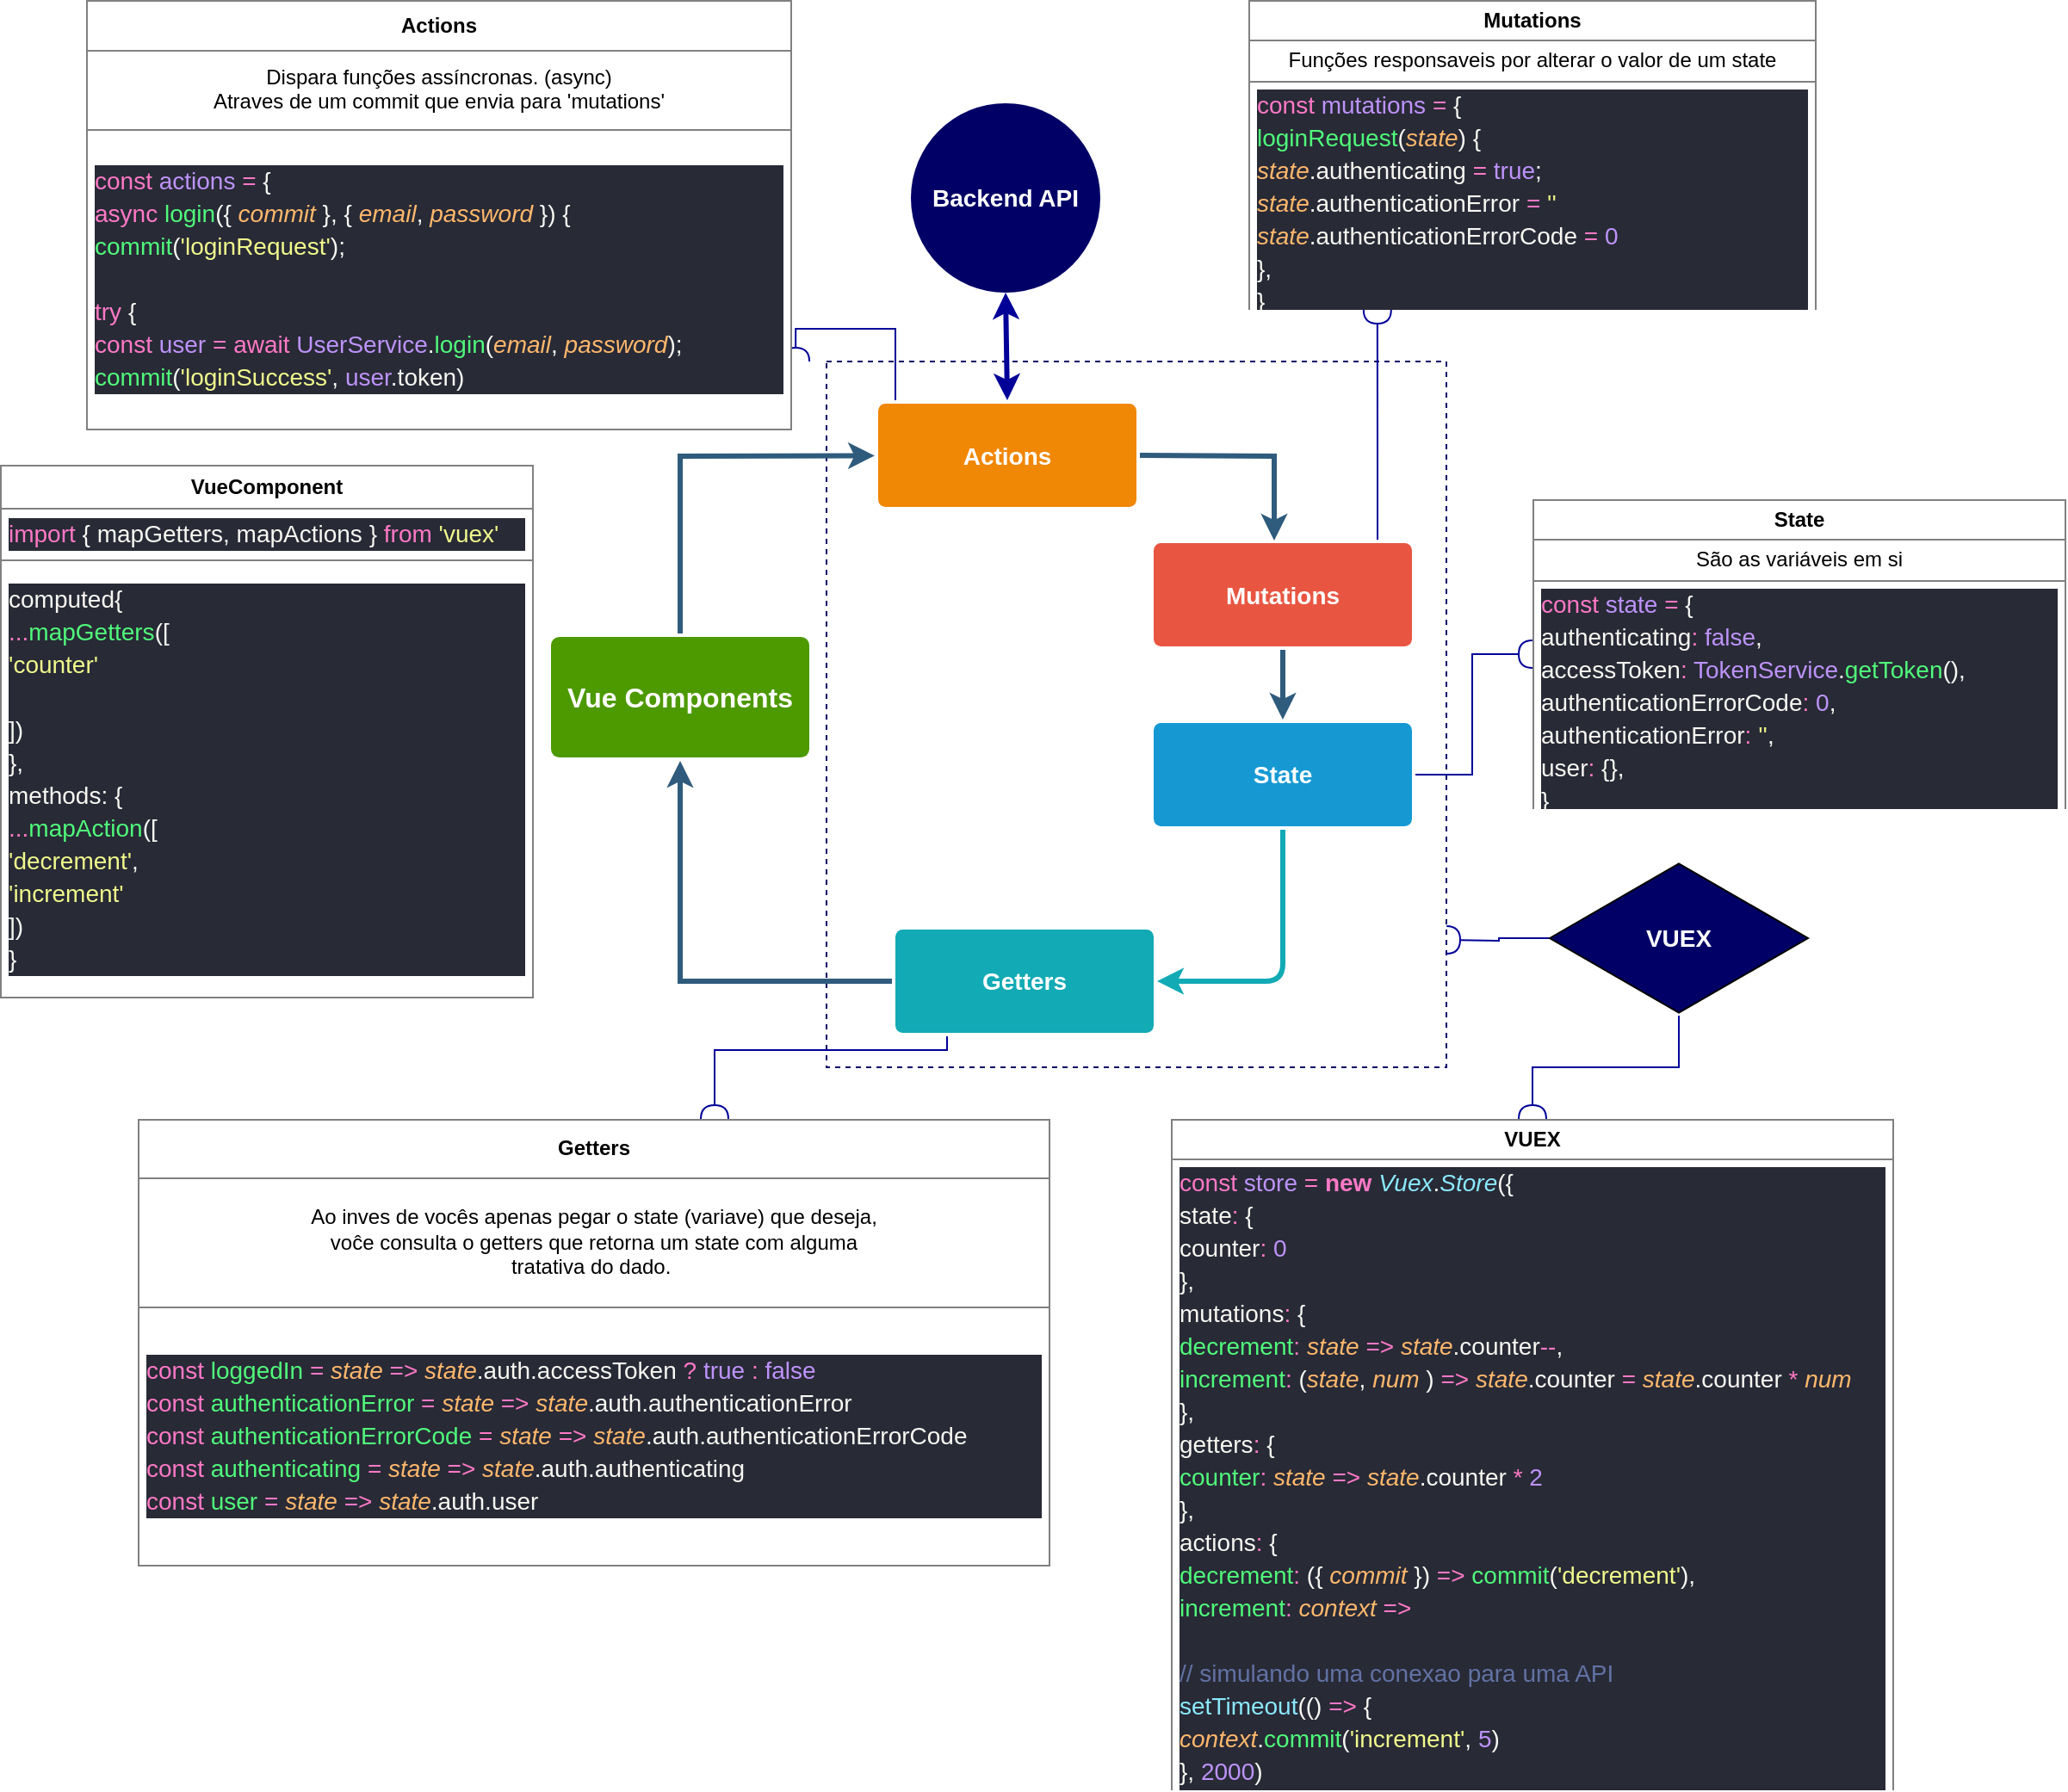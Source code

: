 <mxfile version="13.7.9" type="github">
  <diagram id="6a731a19-8d31-9384-78a2-239565b7b9f0" name="Page-1">
    <mxGraphModel dx="1653" dy="889" grid="1" gridSize="10" guides="1" tooltips="1" connect="1" arrows="1" fold="1" page="1" pageScale="1" pageWidth="2336" pageHeight="1654" background="#ffffff" math="0" shadow="0">
      <root>
        <mxCell id="0" />
        <mxCell id="1" parent="0" />
        <mxCell id="KyqKHredtBdgno-yCVTP-1780" value="" style="rounded=0;whiteSpace=wrap;html=1;dashed=1;fillColor=none;strokeColor=#000066;" vertex="1" parent="1">
          <mxGeometry x="1030" y="510" width="360" height="410" as="geometry" />
        </mxCell>
        <mxCell id="1745" value="" style="edgeStyle=none;rounded=0;jumpStyle=none;html=1;shadow=0;labelBackgroundColor=none;startArrow=none;startFill=0;endArrow=classic;endFill=1;jettySize=auto;orthogonalLoop=1;strokeColor=#2F5B7C;strokeWidth=3;fontFamily=Helvetica;fontSize=16;fontColor=#23445D;spacing=5;exitX=0.5;exitY=0;exitDx=0;exitDy=0;" parent="1" source="1749" target="1764" edge="1">
          <mxGeometry relative="1" as="geometry">
            <mxPoint x="930" y="664" as="sourcePoint" />
            <Array as="points">
              <mxPoint x="945" y="565" />
            </Array>
          </mxGeometry>
        </mxCell>
        <mxCell id="1746" value="" style="edgeStyle=none;rounded=0;jumpStyle=none;html=1;shadow=0;labelBackgroundColor=none;startArrow=none;startFill=0;endArrow=classic;endFill=1;jettySize=auto;orthogonalLoop=1;strokeColor=#2F5B7C;strokeWidth=3;fontFamily=Helvetica;fontSize=16;fontColor=#23445D;spacing=5;exitX=0;exitY=0.5;exitDx=0;exitDy=0;entryX=0.5;entryY=1;entryDx=0;entryDy=0;" parent="1" source="1771" target="1749" edge="1">
          <mxGeometry relative="1" as="geometry">
            <mxPoint x="965" y="740" as="targetPoint" />
            <Array as="points">
              <mxPoint x="945" y="870" />
            </Array>
          </mxGeometry>
        </mxCell>
        <mxCell id="1747" value="" style="edgeStyle=none;rounded=0;jumpStyle=none;html=1;shadow=0;labelBackgroundColor=none;startArrow=none;startFill=0;endArrow=classic;endFill=1;jettySize=auto;orthogonalLoop=1;strokeColor=#2F5B7C;strokeWidth=3;fontFamily=Helvetica;fontSize=16;fontColor=#23445D;spacing=5;exitX=0.5;exitY=1;exitDx=0;exitDy=0;" parent="1" source="1753" target="1760" edge="1">
          <mxGeometry relative="1" as="geometry" />
        </mxCell>
        <mxCell id="1748" value="" style="edgeStyle=none;rounded=0;jumpStyle=none;html=1;shadow=0;labelBackgroundColor=none;startArrow=none;startFill=0;endArrow=classic;endFill=1;jettySize=auto;orthogonalLoop=1;strokeColor=#2F5B7C;strokeWidth=3;fontFamily=Helvetica;fontSize=16;fontColor=#23445D;spacing=5;exitX=1;exitY=0.5;exitDx=0;exitDy=0;" parent="1" source="1764" edge="1">
          <mxGeometry relative="1" as="geometry">
            <mxPoint x="1290" y="614" as="targetPoint" />
            <Array as="points">
              <mxPoint x="1290" y="565" />
            </Array>
          </mxGeometry>
        </mxCell>
        <mxCell id="1749" value="Vue Components" style="rounded=1;whiteSpace=wrap;html=1;shadow=0;labelBackgroundColor=none;strokeColor=none;strokeWidth=3;fontFamily=Helvetica;fontSize=16;fontColor=#FFFFFF;align=center;fontStyle=1;spacing=5;arcSize=7;perimeterSpacing=2;fillColor=#4D9900;" parent="1" vertex="1">
          <mxGeometry x="870" y="670" width="150" height="70" as="geometry" />
        </mxCell>
        <mxCell id="KyqKHredtBdgno-yCVTP-1786" style="edgeStyle=orthogonalEdgeStyle;rounded=0;orthogonalLoop=1;jettySize=auto;html=1;entryX=0.227;entryY=1;entryDx=0;entryDy=0;entryPerimeter=0;endArrow=halfCircle;endFill=0;strokeColor=#000099;strokeWidth=1;" edge="1" parent="1" source="1753" target="KyqKHredtBdgno-yCVTP-1774">
          <mxGeometry relative="1" as="geometry">
            <Array as="points">
              <mxPoint x="1350" y="570" />
              <mxPoint x="1350" y="570" />
            </Array>
          </mxGeometry>
        </mxCell>
        <mxCell id="1753" value="Mutations" style="rounded=1;whiteSpace=wrap;html=1;shadow=0;labelBackgroundColor=none;strokeColor=none;strokeWidth=3;fillColor=#e85642;fontFamily=Helvetica;fontSize=14;fontColor=#FFFFFF;align=center;spacing=5;fontStyle=1;arcSize=7;perimeterSpacing=2;" parent="1" vertex="1">
          <mxGeometry x="1220" y="615.5" width="150" height="60" as="geometry" />
        </mxCell>
        <mxCell id="KyqKHredtBdgno-yCVTP-1785" style="edgeStyle=orthogonalEdgeStyle;rounded=0;orthogonalLoop=1;jettySize=auto;html=1;entryX=1.005;entryY=0.84;entryDx=0;entryDy=0;endArrow=halfCircle;endFill=0;strokeColor=#000099;strokeWidth=1;entryPerimeter=0;" edge="1" parent="1" source="1764" target="gh77MXFz4nCD-7koQr1Y-1785">
          <mxGeometry relative="1" as="geometry">
            <Array as="points">
              <mxPoint x="1070" y="491" />
            </Array>
          </mxGeometry>
        </mxCell>
        <mxCell id="1764" value="Actions" style="rounded=1;whiteSpace=wrap;html=1;shadow=0;labelBackgroundColor=none;strokeColor=none;strokeWidth=3;fillColor=#F08705;fontFamily=Helvetica;fontSize=14;fontColor=#FFFFFF;align=center;spacing=5;fontStyle=1;arcSize=7;perimeterSpacing=2;" parent="1" vertex="1">
          <mxGeometry x="1060" y="534.5" width="150" height="60" as="geometry" />
        </mxCell>
        <mxCell id="KyqKHredtBdgno-yCVTP-1784" style="edgeStyle=orthogonalEdgeStyle;rounded=0;orthogonalLoop=1;jettySize=auto;html=1;endArrow=halfCircle;endFill=0;strokeColor=#000099;strokeWidth=1;" edge="1" parent="1" source="1771" target="KyqKHredtBdgno-yCVTP-1776">
          <mxGeometry relative="1" as="geometry">
            <Array as="points">
              <mxPoint x="1100" y="910" />
              <mxPoint x="965" y="910" />
            </Array>
          </mxGeometry>
        </mxCell>
        <mxCell id="1771" value="Getters" style="rounded=1;whiteSpace=wrap;html=1;shadow=0;labelBackgroundColor=none;strokeColor=none;strokeWidth=3;fillColor=#12aab5;fontFamily=Helvetica;fontSize=14;fontColor=#FFFFFF;align=center;spacing=5;fontStyle=1;arcSize=7;perimeterSpacing=2;" parent="1" vertex="1">
          <mxGeometry x="1070" y="840.0" width="150" height="60" as="geometry" />
        </mxCell>
        <mxCell id="KyqKHredtBdgno-yCVTP-1782" style="edgeStyle=orthogonalEdgeStyle;rounded=0;orthogonalLoop=1;jettySize=auto;html=1;entryX=0;entryY=0.5;entryDx=0;entryDy=0;endArrow=halfCircle;endFill=0;strokeColor=#000099;strokeWidth=1;" edge="1" parent="1" source="1760" target="KyqKHredtBdgno-yCVTP-1775">
          <mxGeometry relative="1" as="geometry" />
        </mxCell>
        <mxCell id="1760" value="State" style="rounded=1;whiteSpace=wrap;html=1;shadow=0;labelBackgroundColor=none;strokeColor=none;strokeWidth=3;fillColor=#1699d3;fontFamily=Helvetica;fontSize=14;fontColor=#FFFFFF;align=center;spacing=5;fontStyle=1;arcSize=7;perimeterSpacing=2;" parent="1" vertex="1">
          <mxGeometry x="1220" y="720" width="150" height="60" as="geometry" />
        </mxCell>
        <mxCell id="gh77MXFz4nCD-7koQr1Y-1781" value="" style="edgeStyle=none;rounded=1;jumpStyle=none;html=1;shadow=0;labelBackgroundColor=none;startArrow=none;startFill=0;jettySize=auto;orthogonalLoop=1;strokeColor=#12AAB5;strokeWidth=3;fontFamily=Helvetica;fontSize=14;fontColor=#FFFFFF;spacing=5;fontStyle=1;fillColor=#b0e3e6;exitX=0.5;exitY=1;exitDx=0;exitDy=0;entryX=1;entryY=0.5;entryDx=0;entryDy=0;" edge="1" parent="1" source="1760" target="1771">
          <mxGeometry relative="1" as="geometry">
            <mxPoint x="1052" y="821.284" as="sourcePoint" />
            <mxPoint x="1170" y="780" as="targetPoint" />
            <Array as="points">
              <mxPoint x="1295" y="870" />
            </Array>
          </mxGeometry>
        </mxCell>
        <mxCell id="gh77MXFz4nCD-7koQr1Y-1782" value="&lt;span style=&quot;color: rgb(255 , 255 , 255) ; font-family: &amp;#34;helvetica&amp;#34; ; font-size: 14px ; font-style: normal ; font-weight: 700 ; letter-spacing: normal ; text-align: center ; text-indent: 0px ; text-transform: none ; word-spacing: 0px ; display: inline ; float: none&quot;&gt;Backend API&lt;/span&gt;" style="ellipse;whiteSpace=wrap;html=1;strokeColor=none;fillColor=#000066;" vertex="1" parent="1">
          <mxGeometry x="1079" y="360" width="110" height="110" as="geometry" />
        </mxCell>
        <mxCell id="gh77MXFz4nCD-7koQr1Y-1784" value="" style="endArrow=classic;startArrow=classic;html=1;rounded=0;strokeWidth=3;strokeColor=#000099;exitX=0.5;exitY=0;exitDx=0;exitDy=0;entryX=0.5;entryY=1;entryDx=0;entryDy=0;" edge="1" parent="1" source="1764" target="gh77MXFz4nCD-7koQr1Y-1782">
          <mxGeometry width="50" height="50" relative="1" as="geometry">
            <mxPoint x="1130" y="507" as="sourcePoint" />
            <mxPoint x="1180" y="457" as="targetPoint" />
          </mxGeometry>
        </mxCell>
        <mxCell id="gh77MXFz4nCD-7koQr1Y-1785" value="&lt;table border=&quot;1&quot; width=&quot;100%&quot; cellpadding=&quot;4&quot; style=&quot;width: 100% ; height: 100% ; border-collapse: collapse&quot;&gt;&lt;tbody&gt;&lt;tr&gt;&lt;th align=&quot;center&quot;&gt;Actions&lt;/th&gt;&lt;/tr&gt;&lt;tr&gt;&lt;td align=&quot;center&quot;&gt;Dispara funções assíncronas. (async)&lt;br&gt;Atraves de um commit que envia para &#39;mutations&#39;&lt;/td&gt;&lt;/tr&gt;&lt;tr&gt;&lt;td&gt;&lt;div style=&quot;color: rgb(248 , 248 , 242) ; background-color: rgb(40 , 42 , 54) ; font-size: 14px ; line-height: 19px&quot;&gt;&lt;div&gt;&lt;span style=&quot;color: #ff79c6&quot;&gt;const&lt;/span&gt; &lt;span style=&quot;color: #bd93f9&quot;&gt;actions&lt;/span&gt; &lt;span style=&quot;color: #ff79c6&quot;&gt;=&lt;/span&gt; {&lt;/div&gt;&lt;div&gt;  &lt;span style=&quot;color: #ff79c6&quot;&gt;async&lt;/span&gt; &lt;span style=&quot;color: #50fa7b&quot;&gt;login&lt;/span&gt;({ &lt;span style=&quot;color: #ffb86c ; font-style: italic&quot;&gt;commit&lt;/span&gt; }, { &lt;span style=&quot;color: #ffb86c ; font-style: italic&quot;&gt;email&lt;/span&gt;, &lt;span style=&quot;color: #ffb86c ; font-style: italic&quot;&gt;password&lt;/span&gt; }) {&lt;/div&gt;&lt;div&gt;    &lt;span style=&quot;color: #50fa7b&quot;&gt;commit&lt;/span&gt;(&lt;span style=&quot;color: #e9f284&quot;&gt;&#39;&lt;/span&gt;&lt;span style=&quot;color: #f1fa8c&quot;&gt;loginRequest&lt;/span&gt;&lt;span style=&quot;color: #e9f284&quot;&gt;&#39;&lt;/span&gt;);&lt;/div&gt;&lt;br&gt;&lt;div&gt;    &lt;span style=&quot;color: #ff79c6&quot;&gt;try&lt;/span&gt; {&lt;/div&gt;&lt;div&gt;      &lt;span style=&quot;color: #ff79c6&quot;&gt;const&lt;/span&gt; &lt;span style=&quot;color: #bd93f9&quot;&gt;user&lt;/span&gt; &lt;span style=&quot;color: #ff79c6&quot;&gt;=&lt;/span&gt; &lt;span style=&quot;color: #ff79c6&quot;&gt;await&lt;/span&gt; &lt;span style=&quot;color: #bd93f9&quot;&gt;UserService&lt;/span&gt;.&lt;span style=&quot;color: #50fa7b&quot;&gt;login&lt;/span&gt;(&lt;span style=&quot;color: #ffb86c ; font-style: italic&quot;&gt;email&lt;/span&gt;, &lt;span style=&quot;color: #ffb86c ; font-style: italic&quot;&gt;password&lt;/span&gt;);&lt;/div&gt;&lt;div&gt;      &lt;span style=&quot;color: #50fa7b&quot;&gt;commit&lt;/span&gt;(&lt;span style=&quot;color: #e9f284&quot;&gt;&#39;&lt;/span&gt;&lt;span style=&quot;color: #f1fa8c&quot;&gt;loginSuccess&lt;/span&gt;&lt;span style=&quot;color: #e9f284&quot;&gt;&#39;&lt;/span&gt;, &lt;span style=&quot;color: #bd93f9&quot;&gt;user&lt;/span&gt;.token)&lt;/div&gt;&lt;/div&gt;&lt;/td&gt;&lt;/tr&gt;&lt;/tbody&gt;&lt;/table&gt;" style="text;html=1;strokeColor=none;overflow=fill;fillColor=#ffffff;imageAspect=1;" vertex="1" parent="1">
          <mxGeometry x="600" y="300" width="410" height="250" as="geometry" />
        </mxCell>
        <mxCell id="gh77MXFz4nCD-7koQr1Y-1787" value="&lt;table border=&quot;1&quot; width=&quot;100%&quot; cellpadding=&quot;4&quot; style=&quot;width: 100% ; height: 100% ; border-collapse: collapse&quot;&gt;&lt;tbody&gt;&lt;tr&gt;&lt;th style=&quot;text-align: center&quot;&gt;VUEX&lt;/th&gt;&lt;/tr&gt;&lt;tr&gt;&lt;td&gt;&lt;div style=&quot;color: rgb(248 , 248 , 242) ; background-color: rgb(40 , 42 , 54) ; font-size: 14px ; line-height: 19px&quot;&gt;&lt;div style=&quot;line-height: 19px&quot;&gt;&lt;div&gt;&lt;span style=&quot;color: #ff79c6&quot;&gt;const&lt;/span&gt; &lt;span style=&quot;color: #bd93f9&quot;&gt;store&lt;/span&gt; &lt;span style=&quot;color: #ff79c6&quot;&gt;=&lt;/span&gt; &lt;span style=&quot;color: #ff79c6 ; font-weight: bold&quot;&gt;new&lt;/span&gt; &lt;span style=&quot;color: #8be9fd ; font-style: italic&quot;&gt;Vuex&lt;/span&gt;.&lt;span style=&quot;color: #8be9fd ; font-style: italic&quot;&gt;Store&lt;/span&gt;({&lt;/div&gt;&lt;div&gt;  state&lt;span style=&quot;color: #ff79c6&quot;&gt;:&lt;/span&gt; {&lt;/div&gt;&lt;div&gt;      counter&lt;span style=&quot;color: #ff79c6&quot;&gt;:&lt;/span&gt; &lt;span style=&quot;color: #bd93f9&quot;&gt;0&lt;/span&gt;&lt;/div&gt;&lt;div&gt;  },&lt;/div&gt;&lt;div&gt;  mutations&lt;span style=&quot;color: #ff79c6&quot;&gt;:&lt;/span&gt; {&lt;/div&gt;&lt;div&gt;        &lt;span style=&quot;color: #50fa7b&quot;&gt;decrement&lt;/span&gt;&lt;span style=&quot;color: #ff79c6&quot;&gt;:&lt;/span&gt; &lt;span style=&quot;color: #ffb86c ; font-style: italic&quot;&gt;state&lt;/span&gt; &lt;span style=&quot;color: #ff79c6&quot;&gt;=&amp;gt;&lt;/span&gt; &lt;span style=&quot;color: #ffb86c ; font-style: italic&quot;&gt;state&lt;/span&gt;.counter&lt;span style=&quot;color: #ff79c6&quot;&gt;--&lt;/span&gt;,&lt;/div&gt;&lt;div&gt;        &lt;span style=&quot;color: #50fa7b&quot;&gt;increment&lt;/span&gt;&lt;span style=&quot;color: #ff79c6&quot;&gt;:&lt;/span&gt; (&lt;span style=&quot;color: #ffb86c ; font-style: italic&quot;&gt;state&lt;/span&gt;, &lt;span style=&quot;color: #ffb86c ; font-style: italic&quot;&gt;num&lt;/span&gt; ) &lt;span style=&quot;color: #ff79c6&quot;&gt;=&amp;gt;&lt;/span&gt; &lt;span style=&quot;color: #ffb86c ; font-style: italic&quot;&gt;state&lt;/span&gt;.counter &lt;span style=&quot;color: #ff79c6&quot;&gt;=&lt;/span&gt; &lt;span style=&quot;color: #ffb86c ; font-style: italic&quot;&gt;state&lt;/span&gt;.counter &lt;span style=&quot;color: #ff79c6&quot;&gt;*&lt;/span&gt; &lt;span style=&quot;color: #ffb86c ; font-style: italic&quot;&gt;num&lt;/span&gt;&lt;/div&gt;&lt;div&gt;   },&lt;/div&gt;&lt;div&gt;   getters&lt;span style=&quot;color: #ff79c6&quot;&gt;:&lt;/span&gt; {&lt;/div&gt;&lt;div&gt;        &lt;span style=&quot;color: #50fa7b&quot;&gt;counter&lt;/span&gt;&lt;span style=&quot;color: #ff79c6&quot;&gt;:&lt;/span&gt; &lt;span style=&quot;color: #ffb86c ; font-style: italic&quot;&gt;state&lt;/span&gt; &lt;span style=&quot;color: #ff79c6&quot;&gt;=&amp;gt;&lt;/span&gt; &lt;span style=&quot;color: #ffb86c ; font-style: italic&quot;&gt;state&lt;/span&gt;.counter &lt;span style=&quot;color: #ff79c6&quot;&gt;*&lt;/span&gt; &lt;span style=&quot;color: #bd93f9&quot;&gt;2&lt;/span&gt;&lt;/div&gt;&lt;div&gt;   },&lt;/div&gt;&lt;div&gt;   actions&lt;span style=&quot;color: #ff79c6&quot;&gt;:&lt;/span&gt; {&lt;/div&gt;&lt;div&gt;           &lt;span style=&quot;color: #50fa7b&quot;&gt;decrement&lt;/span&gt;&lt;span style=&quot;color: #ff79c6&quot;&gt;:&lt;/span&gt; ({ &lt;span style=&quot;color: #ffb86c ; font-style: italic&quot;&gt;commit&lt;/span&gt; }) &lt;span style=&quot;color: #ff79c6&quot;&gt;=&amp;gt;&lt;/span&gt; &lt;span style=&quot;color: #50fa7b&quot;&gt;commit&lt;/span&gt;(&lt;span style=&quot;color: #e9f284&quot;&gt;&#39;&lt;/span&gt;&lt;span style=&quot;color: #f1fa8c&quot;&gt;decrement&lt;/span&gt;&lt;span style=&quot;color: #e9f284&quot;&gt;&#39;&lt;/span&gt;),&lt;/div&gt;&lt;div&gt;           &lt;span style=&quot;color: #50fa7b&quot;&gt;increment&lt;/span&gt;&lt;span style=&quot;color: #ff79c6&quot;&gt;:&lt;/span&gt; &lt;span style=&quot;color: #ffb86c ; font-style: italic&quot;&gt;context&lt;/span&gt; &lt;span style=&quot;color: #ff79c6&quot;&gt;=&amp;gt;&lt;/span&gt; &lt;/div&gt;&lt;br&gt;&lt;div&gt;                 &lt;span style=&quot;color: #6272a4&quot;&gt;// simulando uma conexao para uma API&lt;/span&gt;&lt;/div&gt;&lt;div&gt;                &lt;span style=&quot;color: #8be9fd&quot;&gt;setTimeout&lt;/span&gt;(() &lt;span style=&quot;color: #ff79c6&quot;&gt;=&amp;gt;&lt;/span&gt; {&lt;/div&gt;&lt;div&gt;                      &lt;span style=&quot;color: #ffb86c ; font-style: italic&quot;&gt;context&lt;/span&gt;.&lt;span style=&quot;color: #50fa7b&quot;&gt;commit&lt;/span&gt;(&lt;span style=&quot;color: #e9f284&quot;&gt;&#39;&lt;/span&gt;&lt;span style=&quot;color: #f1fa8c&quot;&gt;increment&lt;/span&gt;&lt;span style=&quot;color: #e9f284&quot;&gt;&#39;&lt;/span&gt;, &lt;span style=&quot;color: #bd93f9&quot;&gt;5&lt;/span&gt;)&lt;/div&gt;&lt;div&gt;                }, &lt;span style=&quot;color: #bd93f9&quot;&gt;2000&lt;/span&gt;)&lt;/div&gt;&lt;div&gt;    }&lt;/div&gt;&lt;div&gt;})&lt;/div&gt;&lt;/div&gt;&lt;/div&gt;&lt;/td&gt;&lt;/tr&gt;&lt;tr&gt;&lt;td&gt;&lt;div style=&quot;color: rgb(248 , 248 , 242) ; background-color: rgb(40 , 42 , 54) ; font-size: 14px ; line-height: 19px&quot;&gt;&lt;span style=&quot;color: #ff79c6&quot;&gt;export&lt;/span&gt; { &lt;span style=&quot;color: #bd93f9&quot;&gt;store&lt;/span&gt; }&lt;/div&gt;&lt;/td&gt;&lt;/tr&gt;&lt;/tbody&gt;&lt;/table&gt;" style="text;html=1;strokeColor=none;overflow=fill;align=left;fillColor=#ffffff;" vertex="1" parent="1">
          <mxGeometry x="1230" y="950" width="420" height="390" as="geometry" />
        </mxCell>
        <mxCell id="KyqKHredtBdgno-yCVTP-1771" value="&lt;table border=&quot;1&quot; width=&quot;100%&quot; cellpadding=&quot;4&quot; style=&quot;width: 100% ; height: 100% ; border-collapse: collapse&quot;&gt;&lt;tbody&gt;&lt;tr&gt;&lt;th style=&quot;text-align: center&quot;&gt;VueComponent&lt;/th&gt;&lt;/tr&gt;&lt;tr&gt;&lt;td&gt;&lt;div style=&quot;color: rgb(248 , 248 , 242) ; background-color: rgb(40 , 42 , 54) ; font-size: 14px ; line-height: 19px&quot;&gt;&lt;span style=&quot;color: #ff79c6&quot;&gt;import&lt;/span&gt; { mapGetters, mapActions } &lt;span style=&quot;color: #ff79c6&quot;&gt;from&lt;/span&gt; &lt;span style=&quot;color: #e9f284&quot;&gt;&#39;&lt;/span&gt;&lt;span style=&quot;color: #f1fa8c&quot;&gt;vuex&lt;/span&gt;&lt;span style=&quot;color: #e9f284&quot;&gt;&#39;&lt;/span&gt;&lt;/div&gt;&lt;/td&gt;&lt;/tr&gt;&lt;tr&gt;&lt;td&gt;&lt;div style=&quot;color: rgb(248 , 248 , 242) ; background-color: rgb(40 , 42 , 54) ; font-size: 14px ; line-height: 19px&quot;&gt;&lt;div&gt;computed{&lt;/div&gt;&lt;div&gt;     &lt;span style=&quot;color: #ff79c6&quot;&gt;...&lt;/span&gt;&lt;span style=&quot;color: #50fa7b&quot;&gt;mapGetters&lt;/span&gt;([&lt;/div&gt;&lt;div&gt;          &lt;span style=&quot;color: #e9f284&quot;&gt;&#39;&lt;/span&gt;&lt;span style=&quot;color: #f1fa8c&quot;&gt;counter&lt;/span&gt;&lt;span style=&quot;color: #e9f284&quot;&gt;&#39;&lt;/span&gt;&lt;/div&gt;&lt;br&gt;&lt;div&gt;      ])&lt;/div&gt;&lt;div&gt;},&lt;/div&gt;&lt;div&gt;methods: {&lt;/div&gt;&lt;div&gt;    &lt;span style=&quot;color: #ff79c6&quot;&gt;...&lt;/span&gt;&lt;span style=&quot;color: #50fa7b&quot;&gt;mapAction&lt;/span&gt;([&lt;/div&gt;&lt;div&gt;           &lt;span style=&quot;color: #e9f284&quot;&gt;&#39;&lt;/span&gt;&lt;span style=&quot;color: #f1fa8c&quot;&gt;decrement&lt;/span&gt;&lt;span style=&quot;color: #e9f284&quot;&gt;&#39;&lt;/span&gt;,&lt;/div&gt;&lt;div&gt;           &lt;span style=&quot;color: #e9f284&quot;&gt;&#39;&lt;/span&gt;&lt;span style=&quot;color: #f1fa8c&quot;&gt;increment&lt;/span&gt;&lt;span style=&quot;color: #e9f284&quot;&gt;&#39;&lt;/span&gt;&lt;/div&gt;&lt;div&gt;     ])&lt;/div&gt;&lt;div&gt;}&lt;/div&gt;&lt;/div&gt;&lt;/td&gt;&lt;/tr&gt;&lt;/tbody&gt;&lt;/table&gt;" style="text;html=1;strokeColor=none;overflow=fill;align=left;fillColor=#ffffff;" vertex="1" parent="1">
          <mxGeometry x="550" y="570" width="310" height="310" as="geometry" />
        </mxCell>
        <mxCell id="KyqKHredtBdgno-yCVTP-1781" style="edgeStyle=orthogonalEdgeStyle;rounded=0;orthogonalLoop=1;jettySize=auto;html=1;strokeColor=#000099;strokeWidth=1;endArrow=halfCircle;endFill=0;" edge="1" parent="1" source="KyqKHredtBdgno-yCVTP-1772">
          <mxGeometry relative="1" as="geometry">
            <mxPoint x="1390" y="846" as="targetPoint" />
          </mxGeometry>
        </mxCell>
        <mxCell id="KyqKHredtBdgno-yCVTP-1783" style="edgeStyle=orthogonalEdgeStyle;rounded=0;orthogonalLoop=1;jettySize=auto;html=1;endArrow=halfCircle;endFill=0;strokeColor=#000099;strokeWidth=1;" edge="1" parent="1" source="KyqKHredtBdgno-yCVTP-1772" target="gh77MXFz4nCD-7koQr1Y-1787">
          <mxGeometry relative="1" as="geometry" />
        </mxCell>
        <mxCell id="KyqKHredtBdgno-yCVTP-1772" value="&lt;font color=&quot;#ffffff&quot; face=&quot;helvetica&quot;&gt;&lt;span style=&quot;font-size: 14px&quot;&gt;&lt;b&gt;VUEX&lt;/b&gt;&lt;/span&gt;&lt;/font&gt;" style="html=1;whiteSpace=wrap;aspect=fixed;shape=isoRectangle;fillColor=#000066;" vertex="1" parent="1">
          <mxGeometry x="1450" y="800" width="150" height="90" as="geometry" />
        </mxCell>
        <mxCell id="KyqKHredtBdgno-yCVTP-1774" value="&lt;table border=&quot;1&quot; width=&quot;100%&quot; cellpadding=&quot;4&quot; style=&quot;width: 100% ; height: 100% ; border-collapse: collapse&quot;&gt;&lt;tbody&gt;&lt;tr&gt;&lt;th align=&quot;center&quot;&gt;Mutations&lt;/th&gt;&lt;/tr&gt;&lt;tr&gt;&lt;td align=&quot;center&quot;&gt;Funções responsaveis por alterar o valor de um state&lt;/td&gt;&lt;/tr&gt;&lt;tr&gt;&lt;td&gt;&lt;div style=&quot;color: rgb(248 , 248 , 242) ; background-color: rgb(40 , 42 , 54) ; font-size: 14px ; line-height: 19px&quot;&gt;&lt;div&gt;&lt;span style=&quot;color: #ff79c6&quot;&gt;const&lt;/span&gt; &lt;span style=&quot;color: #bd93f9&quot;&gt;mutations&lt;/span&gt; &lt;span style=&quot;color: #ff79c6&quot;&gt;=&lt;/span&gt; {&lt;/div&gt;&lt;div&gt;  &lt;span style=&quot;color: #50fa7b&quot;&gt;loginRequest&lt;/span&gt;(&lt;span style=&quot;color: #ffb86c ; font-style: italic&quot;&gt;state&lt;/span&gt;) {&lt;/div&gt;&lt;div&gt;    &lt;span style=&quot;color: #ffb86c ; font-style: italic&quot;&gt;state&lt;/span&gt;.authenticating &lt;span style=&quot;color: #ff79c6&quot;&gt;=&lt;/span&gt; &lt;span style=&quot;color: #bd93f9&quot;&gt;true&lt;/span&gt;;&lt;/div&gt;&lt;div&gt;    &lt;span style=&quot;color: #ffb86c ; font-style: italic&quot;&gt;state&lt;/span&gt;.authenticationError &lt;span style=&quot;color: #ff79c6&quot;&gt;=&lt;/span&gt; &lt;span style=&quot;color: #e9f284&quot;&gt;&#39;&#39;&lt;/span&gt;&lt;/div&gt;&lt;div&gt;    &lt;span style=&quot;color: #ffb86c ; font-style: italic&quot;&gt;state&lt;/span&gt;.authenticationErrorCode &lt;span style=&quot;color: #ff79c6&quot;&gt;=&lt;/span&gt; &lt;span style=&quot;color: #bd93f9&quot;&gt;0&lt;/span&gt;&lt;/div&gt;&lt;div&gt;  },&lt;br&gt;}&lt;/div&gt;&lt;/div&gt;&lt;/td&gt;&lt;/tr&gt;&lt;/tbody&gt;&lt;/table&gt;" style="text;html=1;strokeColor=none;overflow=fill;fillColor=#ffffff;" vertex="1" parent="1">
          <mxGeometry x="1275" y="300" width="330" height="180" as="geometry" />
        </mxCell>
        <mxCell id="KyqKHredtBdgno-yCVTP-1775" value="&lt;table border=&quot;1&quot; width=&quot;100%&quot; cellpadding=&quot;4&quot; style=&quot;width: 100% ; height: 100% ; border-collapse: collapse&quot;&gt;&lt;tbody&gt;&lt;tr&gt;&lt;th align=&quot;center&quot;&gt;State&lt;/th&gt;&lt;/tr&gt;&lt;tr&gt;&lt;td align=&quot;center&quot;&gt;São as variáveis em si&lt;/td&gt;&lt;/tr&gt;&lt;tr&gt;&lt;td&gt;&lt;div style=&quot;color: rgb(248 , 248 , 242) ; background-color: rgb(40 , 42 , 54) ; font-size: 14px ; line-height: 19px&quot;&gt;&lt;div&gt;&lt;span style=&quot;color: #ff79c6&quot;&gt;const&lt;/span&gt; &lt;span style=&quot;color: #bd93f9&quot;&gt;state&lt;/span&gt; &lt;span style=&quot;color: #ff79c6&quot;&gt;=&lt;/span&gt; {&lt;/div&gt;&lt;div&gt;  authenticating&lt;span style=&quot;color: #ff79c6&quot;&gt;:&lt;/span&gt; &lt;span style=&quot;color: #bd93f9&quot;&gt;false&lt;/span&gt;,&lt;/div&gt;&lt;div&gt;  accessToken&lt;span style=&quot;color: #ff79c6&quot;&gt;:&lt;/span&gt; &lt;span style=&quot;color: #bd93f9&quot;&gt;TokenService&lt;/span&gt;.&lt;span style=&quot;color: #50fa7b&quot;&gt;getToken&lt;/span&gt;(),&lt;/div&gt;&lt;div&gt;  authenticationErrorCode&lt;span style=&quot;color: #ff79c6&quot;&gt;:&lt;/span&gt; &lt;span style=&quot;color: #bd93f9&quot;&gt;0&lt;/span&gt;,&lt;/div&gt;&lt;div&gt;  authenticationError&lt;span style=&quot;color: #ff79c6&quot;&gt;:&lt;/span&gt; &lt;span style=&quot;color: #e9f284&quot;&gt;&#39;&#39;&lt;/span&gt;,&lt;/div&gt;&lt;div&gt;  user&lt;span style=&quot;color: #ff79c6&quot;&gt;:&lt;/span&gt; {},&lt;/div&gt;&lt;div&gt;}&lt;/div&gt;&lt;/div&gt;&lt;/td&gt;&lt;/tr&gt;&lt;/tbody&gt;&lt;/table&gt;" style="text;html=1;strokeColor=none;overflow=fill;fillColor=#ffffff;" vertex="1" parent="1">
          <mxGeometry x="1440" y="590" width="310" height="180" as="geometry" />
        </mxCell>
        <mxCell id="KyqKHredtBdgno-yCVTP-1776" value="&lt;table border=&quot;1&quot; width=&quot;100%&quot; cellpadding=&quot;4&quot; style=&quot;width: 100% ; height: 100% ; border-collapse: collapse&quot;&gt;&lt;tbody&gt;&lt;tr&gt;&lt;th align=&quot;center&quot;&gt;Getters&lt;/th&gt;&lt;/tr&gt;&lt;tr&gt;&lt;td align=&quot;center&quot;&gt;Ao inves de vocês apenas pegar o state (variave) que deseja, &lt;br&gt;voĉe consulta o getters que retorna um state com alguma&lt;br&gt;tratativa do dado.&amp;nbsp;&lt;/td&gt;&lt;/tr&gt;&lt;tr&gt;&lt;td&gt;&lt;div style=&quot;color: rgb(248 , 248 , 242) ; background-color: rgb(40 , 42 , 54) ; font-size: 14px ; line-height: 19px&quot;&gt;&lt;div&gt;&lt;span style=&quot;color: #ff79c6&quot;&gt;const&lt;/span&gt; &lt;span style=&quot;color: #50fa7b&quot;&gt;loggedIn&lt;/span&gt; &lt;span style=&quot;color: #ff79c6&quot;&gt;=&lt;/span&gt; &lt;span style=&quot;color: #ffb86c ; font-style: italic&quot;&gt;state&lt;/span&gt; &lt;span style=&quot;color: #ff79c6&quot;&gt;=&amp;gt;&lt;/span&gt; &lt;span style=&quot;color: #ffb86c ; font-style: italic&quot;&gt;state&lt;/span&gt;.auth.accessToken &lt;span style=&quot;color: #ff79c6&quot;&gt;?&lt;/span&gt; &lt;span style=&quot;color: #bd93f9&quot;&gt;true&lt;/span&gt; &lt;span style=&quot;color: #ff79c6&quot;&gt;:&lt;/span&gt; &lt;span style=&quot;color: #bd93f9&quot;&gt;false&lt;/span&gt;&lt;/div&gt;&lt;div&gt;&lt;span style=&quot;color: #ff79c6&quot;&gt;const&lt;/span&gt; &lt;span style=&quot;color: #50fa7b&quot;&gt;authenticationError&lt;/span&gt; &lt;span style=&quot;color: #ff79c6&quot;&gt;=&lt;/span&gt; &lt;span style=&quot;color: #ffb86c ; font-style: italic&quot;&gt;state&lt;/span&gt; &lt;span style=&quot;color: #ff79c6&quot;&gt;=&amp;gt;&lt;/span&gt; &lt;span style=&quot;color: #ffb86c ; font-style: italic&quot;&gt;state&lt;/span&gt;.auth.authenticationError&lt;/div&gt;&lt;div&gt;&lt;span style=&quot;color: #ff79c6&quot;&gt;const&lt;/span&gt; &lt;span style=&quot;color: #50fa7b&quot;&gt;authenticationErrorCode&lt;/span&gt; &lt;span style=&quot;color: #ff79c6&quot;&gt;=&lt;/span&gt; &lt;span style=&quot;color: #ffb86c ; font-style: italic&quot;&gt;state&lt;/span&gt; &lt;span style=&quot;color: #ff79c6&quot;&gt;=&amp;gt;&lt;/span&gt; &lt;span style=&quot;color: #ffb86c ; font-style: italic&quot;&gt;state&lt;/span&gt;.auth.authenticationErrorCode&lt;/div&gt;&lt;div&gt;&lt;span style=&quot;color: #ff79c6&quot;&gt;const&lt;/span&gt; &lt;span style=&quot;color: #50fa7b&quot;&gt;authenticating&lt;/span&gt; &lt;span style=&quot;color: #ff79c6&quot;&gt;=&lt;/span&gt; &lt;span style=&quot;color: #ffb86c ; font-style: italic&quot;&gt;state&lt;/span&gt; &lt;span style=&quot;color: #ff79c6&quot;&gt;=&amp;gt;&lt;/span&gt; &lt;span style=&quot;color: #ffb86c ; font-style: italic&quot;&gt;state&lt;/span&gt;.auth.authenticating&lt;/div&gt;&lt;div&gt;&lt;span style=&quot;color: #ff79c6&quot;&gt;const&lt;/span&gt; &lt;span style=&quot;color: #50fa7b&quot;&gt;user&lt;/span&gt; &lt;span style=&quot;color: #ff79c6&quot;&gt;=&lt;/span&gt; &lt;span style=&quot;color: #ffb86c ; font-style: italic&quot;&gt;state&lt;/span&gt; &lt;span style=&quot;color: #ff79c6&quot;&gt;=&amp;gt;&lt;/span&gt; &lt;span style=&quot;color: #ffb86c ; font-style: italic&quot;&gt;state&lt;/span&gt;.auth.user&lt;/div&gt;&lt;/div&gt;&lt;/td&gt;&lt;/tr&gt;&lt;/tbody&gt;&lt;/table&gt;" style="text;html=1;strokeColor=none;overflow=fill;fillColor=#ffffff;" vertex="1" parent="1">
          <mxGeometry x="630" y="950" width="530" height="260" as="geometry" />
        </mxCell>
      </root>
    </mxGraphModel>
  </diagram>
</mxfile>
